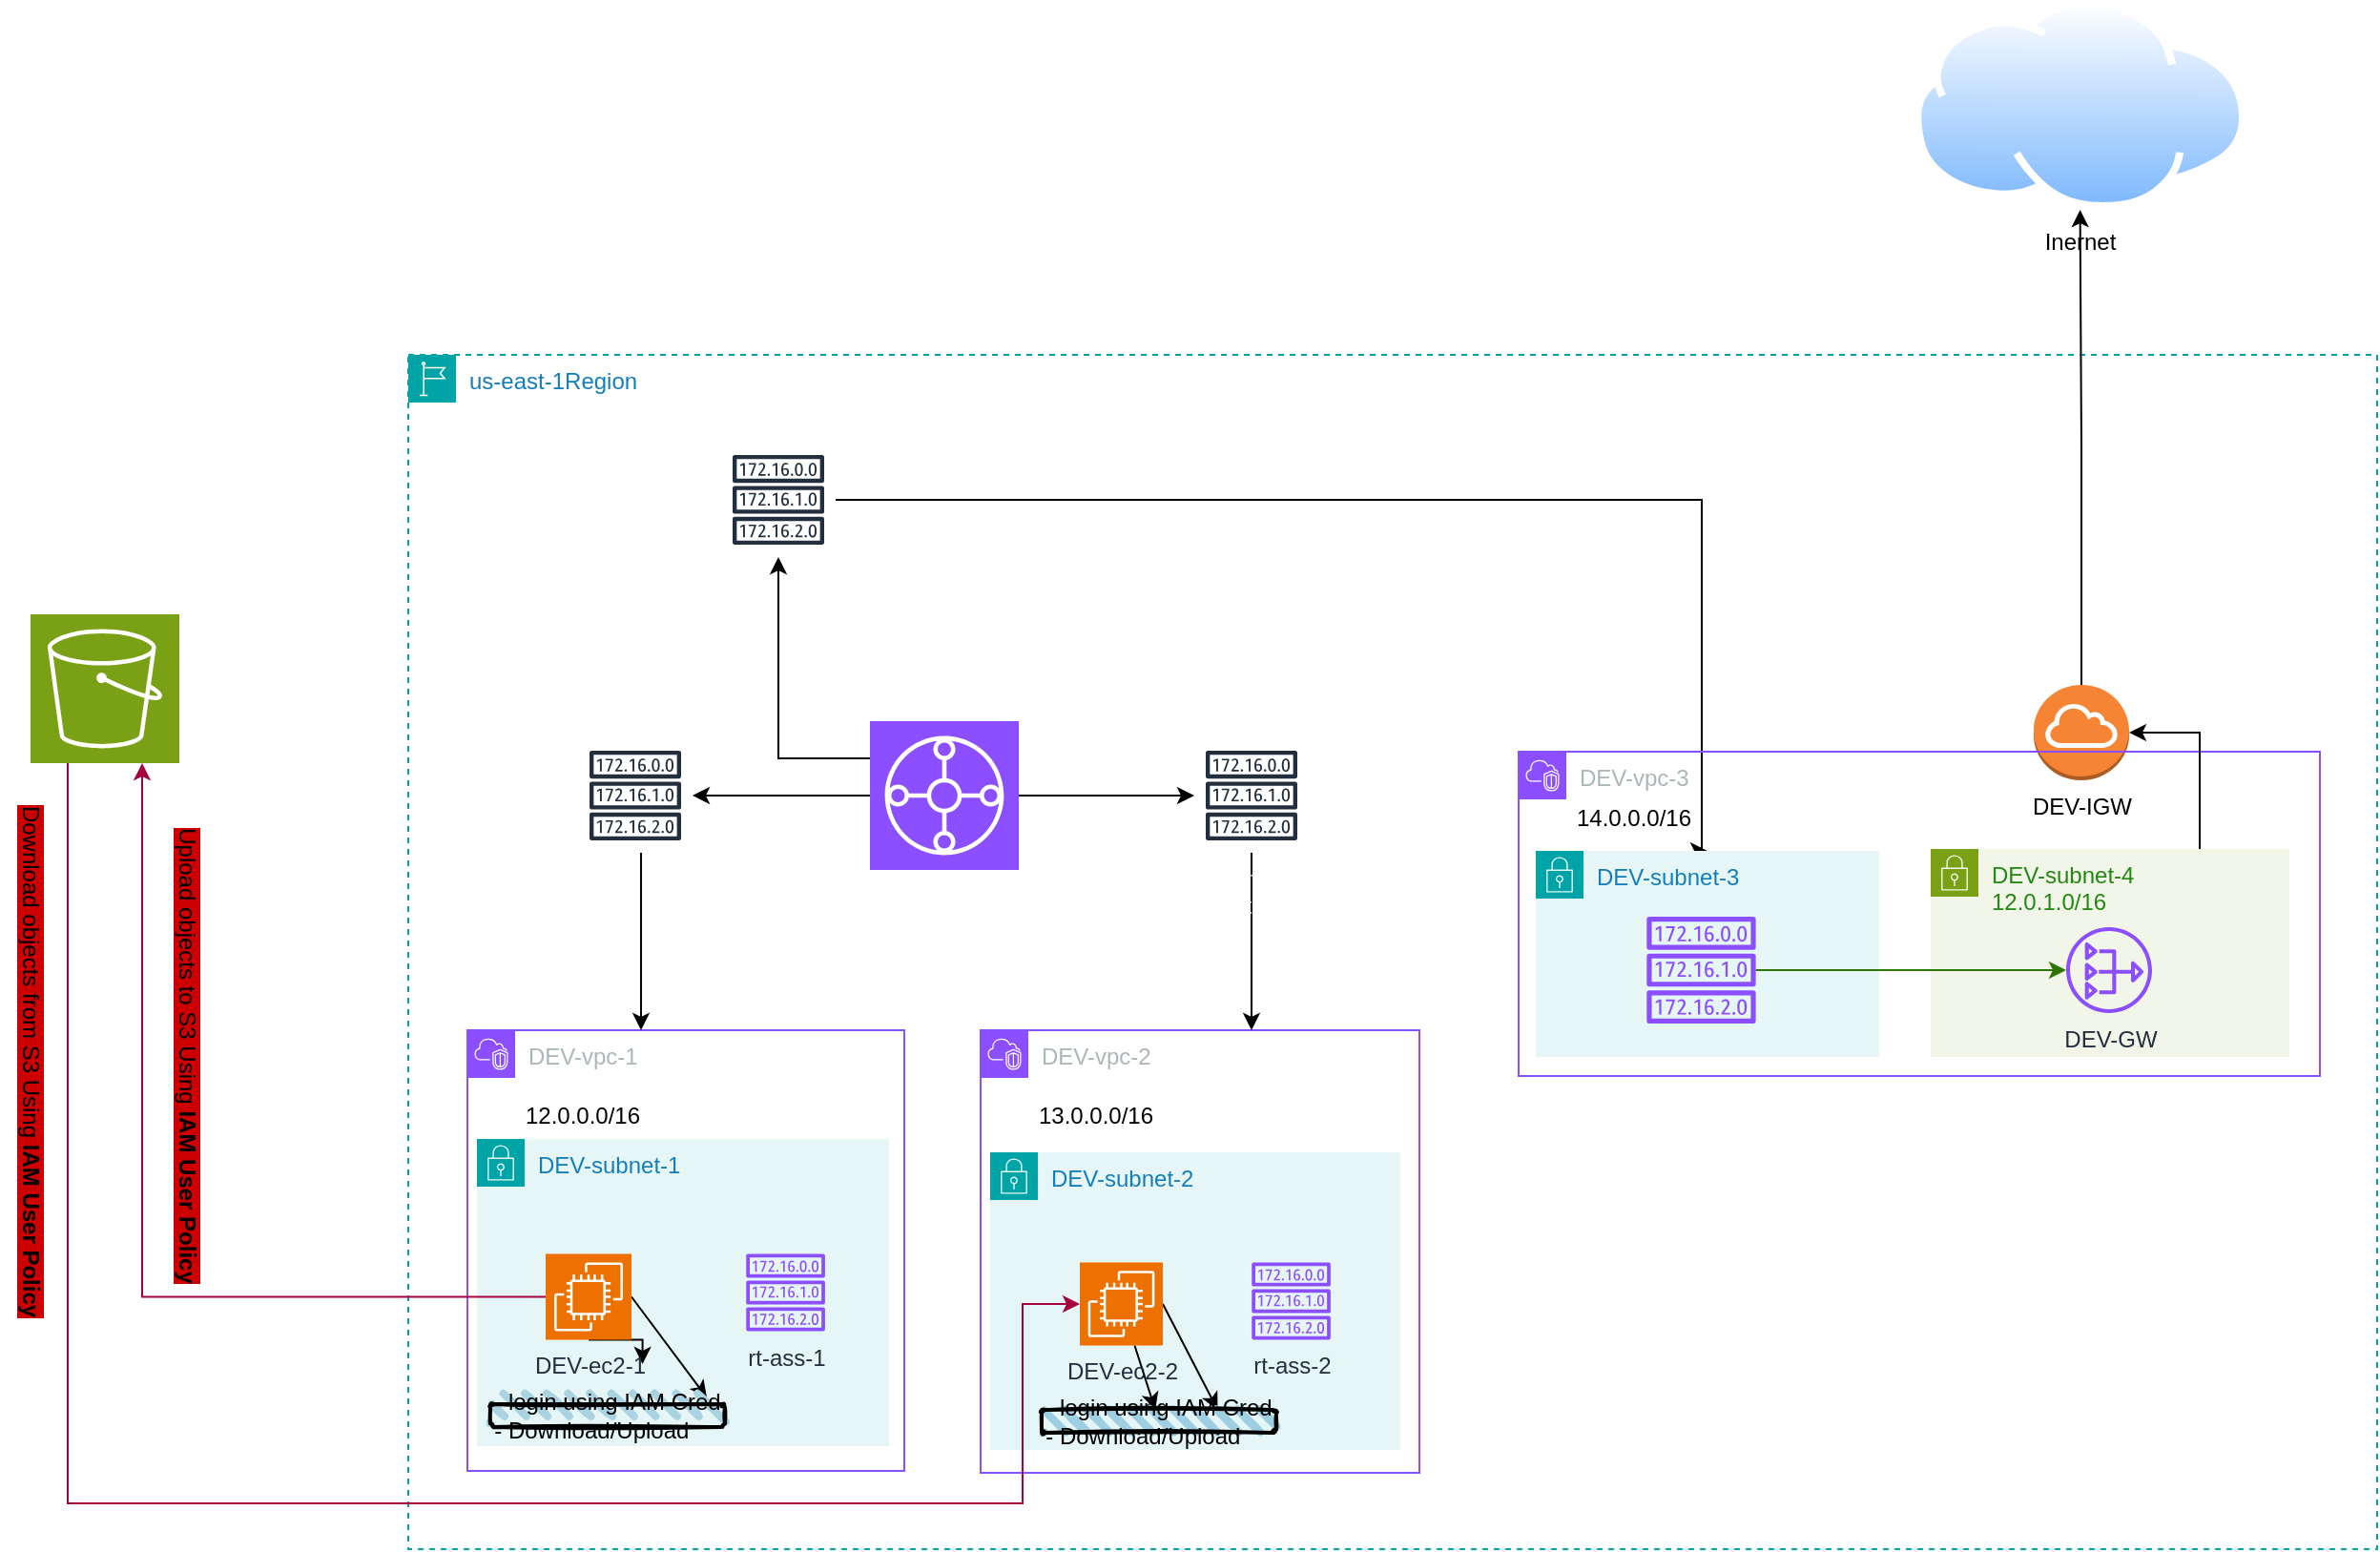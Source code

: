 <mxfile>
    <diagram name="Page-1" id="GXH7HksNQJkOH-qJe8ID">
        <mxGraphModel dx="1386" dy="779" grid="1" gridSize="10" guides="1" tooltips="1" connect="1" arrows="1" fold="1" page="1" pageScale="1" pageWidth="850" pageHeight="1100" math="0" shadow="0">
            <root>
                <mxCell id="0"/>
                <mxCell id="1" parent="0"/>
                <mxCell id="y1fXWGU0vIESQ1dCH3lC-1" value="us-east-1Region" style="points=[[0,0],[0.25,0],[0.5,0],[0.75,0],[1,0],[1,0.25],[1,0.5],[1,0.75],[1,1],[0.75,1],[0.5,1],[0.25,1],[0,1],[0,0.75],[0,0.5],[0,0.25]];outlineConnect=0;gradientColor=none;html=1;whiteSpace=wrap;fontSize=12;fontStyle=0;container=1;pointerEvents=0;collapsible=0;recursiveResize=0;shape=mxgraph.aws4.group;grIcon=mxgraph.aws4.group_region;strokeColor=#00A4A6;fillColor=none;verticalAlign=top;align=left;spacingLeft=30;fontColor=#147EBA;dashed=1;" parent="1" vertex="1">
                    <mxGeometry x="248" y="254" width="1032" height="626" as="geometry"/>
                </mxCell>
                <mxCell id="y1fXWGU0vIESQ1dCH3lC-14" value="DEV-vpc-2" style="points=[[0,0],[0.25,0],[0.5,0],[0.75,0],[1,0],[1,0.25],[1,0.5],[1,0.75],[1,1],[0.75,1],[0.5,1],[0.25,1],[0,1],[0,0.75],[0,0.5],[0,0.25]];outlineConnect=0;gradientColor=none;html=1;whiteSpace=wrap;fontSize=12;fontStyle=0;container=1;pointerEvents=0;collapsible=0;recursiveResize=0;shape=mxgraph.aws4.group;grIcon=mxgraph.aws4.group_vpc2;strokeColor=#8C4FFF;fillColor=none;verticalAlign=top;align=left;spacingLeft=30;fontColor=#AAB7B8;dashed=0;" parent="y1fXWGU0vIESQ1dCH3lC-1" vertex="1">
                    <mxGeometry x="300" y="354" width="230" height="232" as="geometry"/>
                </mxCell>
                <mxCell id="y1fXWGU0vIESQ1dCH3lC-45" value="13.0.0.0/16" style="text;html=1;align=center;verticalAlign=middle;resizable=0;points=[];autosize=1;strokeColor=none;fillColor=none;" parent="y1fXWGU0vIESQ1dCH3lC-14" vertex="1">
                    <mxGeometry x="20" y="30" width="80" height="30" as="geometry"/>
                </mxCell>
                <mxCell id="1Atnoubjokcd63XYgQ4R-5" value="DEV-subnet-2" style="points=[[0,0],[0.25,0],[0.5,0],[0.75,0],[1,0],[1,0.25],[1,0.5],[1,0.75],[1,1],[0.75,1],[0.5,1],[0.25,1],[0,1],[0,0.75],[0,0.5],[0,0.25]];outlineConnect=0;gradientColor=none;html=1;whiteSpace=wrap;fontSize=12;fontStyle=0;container=1;pointerEvents=0;collapsible=0;recursiveResize=0;shape=mxgraph.aws4.group;grIcon=mxgraph.aws4.group_security_group;grStroke=0;strokeColor=#00A4A6;fillColor=#E6F6F7;verticalAlign=top;align=left;spacingLeft=30;fontColor=#147EBA;dashed=0;" parent="y1fXWGU0vIESQ1dCH3lC-14" vertex="1">
                    <mxGeometry x="5" y="64" width="215" height="156" as="geometry"/>
                </mxCell>
                <mxCell id="24" style="edgeStyle=none;html=1;fontColor=#000000;" parent="1Atnoubjokcd63XYgQ4R-5" source="1Atnoubjokcd63XYgQ4R-33" target="23" edge="1">
                    <mxGeometry relative="1" as="geometry"/>
                </mxCell>
                <mxCell id="25" style="edgeStyle=none;html=1;entryX=0.75;entryY=0;entryDx=0;entryDy=0;fontColor=#000000;strokeColor=#000000;exitX=1;exitY=0.5;exitDx=0;exitDy=0;exitPerimeter=0;" parent="1Atnoubjokcd63XYgQ4R-5" source="1Atnoubjokcd63XYgQ4R-33" target="23" edge="1">
                    <mxGeometry relative="1" as="geometry"/>
                </mxCell>
                <mxCell id="1Atnoubjokcd63XYgQ4R-33" value="DEV-ec2-2" style="sketch=0;points=[[0,0,0],[0.25,0,0],[0.5,0,0],[0.75,0,0],[1,0,0],[0,1,0],[0.25,1,0],[0.5,1,0],[0.75,1,0],[1,1,0],[0,0.25,0],[0,0.5,0],[0,0.75,0],[1,0.25,0],[1,0.5,0],[1,0.75,0]];outlineConnect=0;fontColor=#232F3E;fillColor=#ED7100;strokeColor=#ffffff;dashed=0;verticalLabelPosition=bottom;verticalAlign=top;align=center;html=1;fontSize=12;fontStyle=0;aspect=fixed;shape=mxgraph.aws4.resourceIcon;resIcon=mxgraph.aws4.ec2;" parent="1Atnoubjokcd63XYgQ4R-5" vertex="1">
                    <mxGeometry x="47" y="57.75" width="43.5" height="43.5" as="geometry"/>
                </mxCell>
                <mxCell id="1Atnoubjokcd63XYgQ4R-35" value="rt-ass-2" style="sketch=0;outlineConnect=0;fontColor=#232F3E;gradientColor=none;fillColor=#8C4FFF;strokeColor=none;dashed=0;verticalLabelPosition=bottom;verticalAlign=top;align=center;html=1;fontSize=12;fontStyle=0;aspect=fixed;pointerEvents=1;shape=mxgraph.aws4.route_table;" parent="1Atnoubjokcd63XYgQ4R-5" vertex="1">
                    <mxGeometry x="137" y="57.75" width="41.57" height="40.5" as="geometry"/>
                </mxCell>
                <mxCell id="23" value="&lt;div style=&quot;text-align: left;&quot;&gt;&lt;span style=&quot;background-color: initial;&quot;&gt;- login using IAM &lt;/span&gt;&lt;span style=&quot;background-color: initial;&quot;&gt;Cred&lt;/span&gt;&lt;/div&gt;&lt;div style=&quot;text-align: left;&quot;&gt;&lt;span style=&quot;background-color: initial;&quot;&gt;- Download/Upload&lt;/span&gt;&lt;/div&gt;" style="rounded=1;whiteSpace=wrap;html=1;strokeWidth=2;fillWeight=4;hachureGap=8;hachureAngle=45;fillColor=#9ECEE2;sketch=1;fontColor=#000000;" parent="1Atnoubjokcd63XYgQ4R-5" vertex="1">
                    <mxGeometry x="27" y="135" width="123" height="12" as="geometry"/>
                </mxCell>
                <mxCell id="1Atnoubjokcd63XYgQ4R-15" style="edgeStyle=orthogonalEdgeStyle;rounded=0;orthogonalLoop=1;jettySize=auto;html=1;" parent="y1fXWGU0vIESQ1dCH3lC-1" source="DpCkxI8PSZB8Ehpu4HjT-7" target="y1fXWGU0vIESQ1dCH3lC-14" edge="1">
                    <mxGeometry relative="1" as="geometry">
                        <Array as="points">
                            <mxPoint x="442" y="303"/>
                            <mxPoint x="442" y="303"/>
                        </Array>
                    </mxGeometry>
                </mxCell>
                <mxCell id="y1fXWGU0vIESQ1dCH3lC-5" value="&lt;font color=&quot;#ffffff&quot;&gt;DEV-TGW&lt;/font&gt;" style="sketch=0;points=[[0,0,0],[0.25,0,0],[0.5,0,0],[0.75,0,0],[1,0,0],[0,1,0],[0.25,1,0],[0.5,1,0],[0.75,1,0],[1,1,0],[0,0.25,0],[0,0.5,0],[0,0.75,0],[1,0.25,0],[1,0.5,0],[1,0.75,0]];outlineConnect=0;fontColor=#232F3E;fillColor=#8C4FFF;strokeColor=#ffffff;dashed=0;verticalLabelPosition=bottom;verticalAlign=top;align=center;html=1;fontSize=12;fontStyle=0;aspect=fixed;shape=mxgraph.aws4.resourceIcon;resIcon=mxgraph.aws4.transit_gateway;" parent="y1fXWGU0vIESQ1dCH3lC-1" vertex="1">
                    <mxGeometry x="242" y="192" width="78" height="78" as="geometry"/>
                </mxCell>
                <mxCell id="y1fXWGU0vIESQ1dCH3lC-7" value="DEV-IGW" style="outlineConnect=0;dashed=0;verticalLabelPosition=bottom;verticalAlign=top;align=center;html=1;shape=mxgraph.aws3.internet_gateway;fillColor=#F58534;gradientColor=none;" parent="y1fXWGU0vIESQ1dCH3lC-1" vertex="1">
                    <mxGeometry x="852" y="173" width="50" height="50" as="geometry"/>
                </mxCell>
                <mxCell id="1Atnoubjokcd63XYgQ4R-7" value="DEV-vpc-1" style="points=[[0,0],[0.25,0],[0.5,0],[0.75,0],[1,0],[1,0.25],[1,0.5],[1,0.75],[1,1],[0.75,1],[0.5,1],[0.25,1],[0,1],[0,0.75],[0,0.5],[0,0.25]];outlineConnect=0;gradientColor=none;html=1;whiteSpace=wrap;fontSize=12;fontStyle=0;container=1;pointerEvents=0;collapsible=0;recursiveResize=0;shape=mxgraph.aws4.group;grIcon=mxgraph.aws4.group_vpc2;strokeColor=#8C4FFF;fillColor=none;verticalAlign=top;align=left;spacingLeft=30;fontColor=#AAB7B8;dashed=0;" parent="y1fXWGU0vIESQ1dCH3lC-1" vertex="1">
                    <mxGeometry x="31" y="354" width="229" height="231" as="geometry"/>
                </mxCell>
                <mxCell id="1Atnoubjokcd63XYgQ4R-8" value="12.0.0.0/16" style="text;html=1;align=center;verticalAlign=middle;resizable=0;points=[];autosize=1;strokeColor=none;fillColor=none;" parent="1Atnoubjokcd63XYgQ4R-7" vertex="1">
                    <mxGeometry x="20" y="30" width="80" height="30" as="geometry"/>
                </mxCell>
                <mxCell id="DpCkxI8PSZB8Ehpu4HjT-10" value="&lt;font color=&quot;#ffffff&quot;&gt;Attachment&amp;nbsp; &amp;amp;&lt;br style=&quot;&quot;&gt;&amp;nbsp;Attachment Route table&lt;/font&gt;" style="sketch=0;outlineConnect=0;fontColor=#232F3E;gradientColor=none;strokeColor=#232F3E;fillColor=#ffffff;dashed=0;verticalLabelPosition=bottom;verticalAlign=top;align=center;html=1;fontSize=12;fontStyle=0;aspect=fixed;shape=mxgraph.aws4.resourceIcon;resIcon=mxgraph.aws4.route_table;" parent="y1fXWGU0vIESQ1dCH3lC-1" vertex="1">
                    <mxGeometry x="89" y="201" width="60" height="60" as="geometry"/>
                </mxCell>
                <mxCell id="1Atnoubjokcd63XYgQ4R-23" value="" style="edgeStyle=orthogonalEdgeStyle;rounded=0;orthogonalLoop=1;jettySize=auto;html=1;entryX=1;entryY=0.5;entryDx=0;entryDy=0;" parent="y1fXWGU0vIESQ1dCH3lC-1" source="y1fXWGU0vIESQ1dCH3lC-5" target="DpCkxI8PSZB8Ehpu4HjT-10" edge="1">
                    <mxGeometry relative="1" as="geometry">
                        <mxPoint x="376" y="231" as="sourcePoint"/>
                        <mxPoint x="236" y="524" as="targetPoint"/>
                    </mxGeometry>
                </mxCell>
                <mxCell id="1Atnoubjokcd63XYgQ4R-16" style="edgeStyle=orthogonalEdgeStyle;rounded=0;orthogonalLoop=1;jettySize=auto;html=1;" parent="y1fXWGU0vIESQ1dCH3lC-1" source="DpCkxI8PSZB8Ehpu4HjT-10" edge="1">
                    <mxGeometry relative="1" as="geometry">
                        <mxPoint x="122" y="354" as="targetPoint"/>
                        <Array as="points">
                            <mxPoint x="122" y="354"/>
                        </Array>
                    </mxGeometry>
                </mxCell>
                <mxCell id="1Atnoubjokcd63XYgQ4R-24" value="" style="edgeStyle=orthogonalEdgeStyle;rounded=0;orthogonalLoop=1;jettySize=auto;html=1;" parent="y1fXWGU0vIESQ1dCH3lC-1" source="y1fXWGU0vIESQ1dCH3lC-5" target="DpCkxI8PSZB8Ehpu4HjT-7" edge="1">
                    <mxGeometry relative="1" as="geometry">
                        <mxPoint x="464" y="501" as="sourcePoint"/>
                        <mxPoint x="695" y="669" as="targetPoint"/>
                    </mxGeometry>
                </mxCell>
                <mxCell id="DpCkxI8PSZB8Ehpu4HjT-7" value="&lt;font color=&quot;#ffffff&quot;&gt;Attachment&amp;nbsp; &amp;amp;&lt;br style=&quot;&quot;&gt;&amp;nbsp;Attachment Route table&lt;/font&gt;" style="sketch=0;outlineConnect=0;fontColor=#232F3E;gradientColor=none;strokeColor=#232F3E;fillColor=#ffffff;dashed=0;verticalLabelPosition=bottom;verticalAlign=top;align=center;html=1;fontSize=12;fontStyle=0;aspect=fixed;shape=mxgraph.aws4.resourceIcon;resIcon=mxgraph.aws4.route_table;" parent="y1fXWGU0vIESQ1dCH3lC-1" vertex="1">
                    <mxGeometry x="412" y="201" width="60" height="60" as="geometry"/>
                </mxCell>
                <mxCell id="yWzuZJ4NIgI-iqTGhFL4-26" style="edgeStyle=orthogonalEdgeStyle;rounded=0;orthogonalLoop=1;jettySize=auto;html=1;entryX=0.5;entryY=0;entryDx=0;entryDy=0;" parent="y1fXWGU0vIESQ1dCH3lC-1" source="1Atnoubjokcd63XYgQ4R-25" target="1Atnoubjokcd63XYgQ4R-9" edge="1">
                    <mxGeometry relative="1" as="geometry">
                        <Array as="points">
                            <mxPoint x="678" y="76"/>
                            <mxPoint x="678" y="260"/>
                        </Array>
                    </mxGeometry>
                </mxCell>
                <mxCell id="1Atnoubjokcd63XYgQ4R-25" value="&lt;font color=&quot;#ffffff&quot;&gt;Attachment&amp;nbsp; &amp;amp;&lt;br&gt;&amp;nbsp;Attachment Route table&lt;/font&gt;" style="sketch=0;outlineConnect=0;fontColor=#232F3E;gradientColor=none;strokeColor=#232F3E;fillColor=#ffffff;dashed=0;verticalLabelPosition=bottom;verticalAlign=top;align=center;html=1;fontSize=12;fontStyle=0;aspect=fixed;shape=mxgraph.aws4.resourceIcon;resIcon=mxgraph.aws4.route_table;" parent="y1fXWGU0vIESQ1dCH3lC-1" vertex="1">
                    <mxGeometry x="164" y="46" width="60" height="60" as="geometry"/>
                </mxCell>
                <mxCell id="1Atnoubjokcd63XYgQ4R-26" value="" style="edgeStyle=orthogonalEdgeStyle;rounded=0;orthogonalLoop=1;jettySize=auto;html=1;exitX=0;exitY=0.25;exitDx=0;exitDy=0;exitPerimeter=0;entryX=0.5;entryY=1;entryDx=0;entryDy=0;" parent="y1fXWGU0vIESQ1dCH3lC-1" source="y1fXWGU0vIESQ1dCH3lC-5" target="1Atnoubjokcd63XYgQ4R-25" edge="1">
                    <mxGeometry relative="1" as="geometry">
                        <mxPoint x="396" y="147" as="sourcePoint"/>
                        <mxPoint x="130" y="-4" as="targetPoint"/>
                    </mxGeometry>
                </mxCell>
                <mxCell id="y1fXWGU0vIESQ1dCH3lC-2" value="DEV-vpc-3" style="points=[[0,0],[0.25,0],[0.5,0],[0.75,0],[1,0],[1,0.25],[1,0.5],[1,0.75],[1,1],[0.75,1],[0.5,1],[0.25,1],[0,1],[0,0.75],[0,0.5],[0,0.25]];outlineConnect=0;gradientColor=none;html=1;whiteSpace=wrap;fontSize=12;fontStyle=0;container=1;pointerEvents=0;collapsible=0;recursiveResize=0;shape=mxgraph.aws4.group;grIcon=mxgraph.aws4.group_vpc2;strokeColor=#8C4FFF;fillColor=none;verticalAlign=top;align=left;spacingLeft=30;fontColor=#AAB7B8;dashed=0;" parent="y1fXWGU0vIESQ1dCH3lC-1" vertex="1">
                    <mxGeometry x="582" y="208" width="420" height="170" as="geometry"/>
                </mxCell>
                <mxCell id="y1fXWGU0vIESQ1dCH3lC-6" value="DEV-subnet-4&lt;br&gt;12.0.1.0/16" style="points=[[0,0],[0.25,0],[0.5,0],[0.75,0],[1,0],[1,0.25],[1,0.5],[1,0.75],[1,1],[0.75,1],[0.5,1],[0.25,1],[0,1],[0,0.75],[0,0.5],[0,0.25]];outlineConnect=0;gradientColor=none;html=1;whiteSpace=wrap;fontSize=12;fontStyle=0;container=1;pointerEvents=0;collapsible=0;recursiveResize=0;shape=mxgraph.aws4.group;grIcon=mxgraph.aws4.group_security_group;grStroke=0;strokeColor=#7AA116;fillColor=#F2F6E8;verticalAlign=top;align=left;spacingLeft=30;fontColor=#248814;dashed=0;" parent="y1fXWGU0vIESQ1dCH3lC-2" vertex="1">
                    <mxGeometry x="216" y="51" width="188" height="109" as="geometry"/>
                </mxCell>
                <mxCell id="y1fXWGU0vIESQ1dCH3lC-43" value="14.0.0.0/16" style="text;html=1;align=center;verticalAlign=middle;resizable=0;points=[];autosize=1;strokeColor=none;fillColor=none;" parent="y1fXWGU0vIESQ1dCH3lC-2" vertex="1">
                    <mxGeometry x="20" y="20" width="80" height="30" as="geometry"/>
                </mxCell>
                <mxCell id="1Atnoubjokcd63XYgQ4R-9" value="DEV-subnet-3" style="points=[[0,0],[0.25,0],[0.5,0],[0.75,0],[1,0],[1,0.25],[1,0.5],[1,0.75],[1,1],[0.75,1],[0.5,1],[0.25,1],[0,1],[0,0.75],[0,0.5],[0,0.25]];outlineConnect=0;gradientColor=none;html=1;whiteSpace=wrap;fontSize=12;fontStyle=0;container=1;pointerEvents=0;collapsible=0;recursiveResize=0;shape=mxgraph.aws4.group;grIcon=mxgraph.aws4.group_security_group;grStroke=0;strokeColor=#00A4A6;fillColor=#E6F6F7;verticalAlign=top;align=left;spacingLeft=30;fontColor=#147EBA;dashed=0;" parent="y1fXWGU0vIESQ1dCH3lC-1" vertex="1">
                    <mxGeometry x="591" y="260" width="180" height="108" as="geometry"/>
                </mxCell>
                <mxCell id="1Atnoubjokcd63XYgQ4R-19" value="DEV-GW" style="sketch=0;outlineConnect=0;fontColor=#232F3E;gradientColor=none;fillColor=#8C4FFF;strokeColor=none;dashed=0;verticalLabelPosition=bottom;verticalAlign=top;align=center;html=1;fontSize=12;fontStyle=0;aspect=fixed;pointerEvents=1;shape=mxgraph.aws4.nat_gateway;" parent="1Atnoubjokcd63XYgQ4R-9" vertex="1">
                    <mxGeometry x="278" y="40" width="45" height="45" as="geometry"/>
                </mxCell>
                <mxCell id="1Atnoubjokcd63XYgQ4R-37" style="edgeStyle=orthogonalEdgeStyle;rounded=0;orthogonalLoop=1;jettySize=auto;html=1;fillColor=#60a917;strokeColor=#2D7600;" parent="1Atnoubjokcd63XYgQ4R-9" source="1Atnoubjokcd63XYgQ4R-36" target="1Atnoubjokcd63XYgQ4R-19" edge="1">
                    <mxGeometry relative="1" as="geometry"/>
                </mxCell>
                <mxCell id="1Atnoubjokcd63XYgQ4R-36" value="" style="sketch=0;outlineConnect=0;fontColor=#232F3E;gradientColor=none;fillColor=#8C4FFF;strokeColor=none;dashed=0;verticalLabelPosition=bottom;verticalAlign=top;align=center;html=1;fontSize=12;fontStyle=0;aspect=fixed;pointerEvents=1;shape=mxgraph.aws4.route_table;" parent="1Atnoubjokcd63XYgQ4R-9" vertex="1">
                    <mxGeometry x="58" y="34.5" width="57.47" height="56" as="geometry"/>
                </mxCell>
                <mxCell id="1Atnoubjokcd63XYgQ4R-28" style="edgeStyle=orthogonalEdgeStyle;rounded=0;orthogonalLoop=1;jettySize=auto;html=1;exitX=0.75;exitY=0;exitDx=0;exitDy=0;entryX=1;entryY=0.5;entryDx=0;entryDy=0;entryPerimeter=0;" parent="y1fXWGU0vIESQ1dCH3lC-1" source="y1fXWGU0vIESQ1dCH3lC-6" target="y1fXWGU0vIESQ1dCH3lC-7" edge="1">
                    <mxGeometry relative="1" as="geometry"/>
                </mxCell>
                <mxCell id="1Atnoubjokcd63XYgQ4R-10" value="DEV-subnet-1" style="points=[[0,0],[0.25,0],[0.5,0],[0.75,0],[1,0],[1,0.25],[1,0.5],[1,0.75],[1,1],[0.75,1],[0.5,1],[0.25,1],[0,1],[0,0.75],[0,0.5],[0,0.25]];outlineConnect=0;gradientColor=none;html=1;whiteSpace=wrap;fontSize=12;fontStyle=0;container=1;pointerEvents=0;collapsible=0;recursiveResize=0;shape=mxgraph.aws4.group;grIcon=mxgraph.aws4.group_security_group;grStroke=0;strokeColor=#00A4A6;fillColor=#E6F6F7;verticalAlign=top;align=left;spacingLeft=30;fontColor=#147EBA;dashed=0;" parent="y1fXWGU0vIESQ1dCH3lC-1" vertex="1">
                    <mxGeometry x="36" y="411" width="216" height="161" as="geometry"/>
                </mxCell>
                <mxCell id="Hm9UBOt6Jf6O24XjjkCj-6" style="edgeStyle=orthogonalEdgeStyle;rounded=0;orthogonalLoop=1;jettySize=auto;html=1;exitX=0.5;exitY=1;exitDx=0;exitDy=0;exitPerimeter=0;" parent="1Atnoubjokcd63XYgQ4R-10" source="1Atnoubjokcd63XYgQ4R-13" edge="1">
                    <mxGeometry relative="1" as="geometry">
                        <mxPoint x="86.778" y="118" as="targetPoint"/>
                    </mxGeometry>
                </mxCell>
                <mxCell id="26" style="edgeStyle=none;html=1;exitX=1;exitY=0.5;exitDx=0;exitDy=0;exitPerimeter=0;entryX=0.923;entryY=-0.276;entryDx=0;entryDy=0;entryPerimeter=0;strokeColor=#000000;fontColor=#000000;" parent="1Atnoubjokcd63XYgQ4R-10" source="1Atnoubjokcd63XYgQ4R-13" target="22" edge="1">
                    <mxGeometry relative="1" as="geometry"/>
                </mxCell>
                <mxCell id="1Atnoubjokcd63XYgQ4R-13" value="DEV-ec2-1" style="sketch=0;points=[[0,0,0],[0.25,0,0],[0.5,0,0],[0.75,0,0],[1,0,0],[0,1,0],[0.25,1,0],[0.5,1,0],[0.75,1,0],[1,1,0],[0,0.25,0],[0,0.5,0],[0,0.75,0],[1,0.25,0],[1,0.5,0],[1,0.75,0]];outlineConnect=0;fontColor=#232F3E;fillColor=#ED7100;strokeColor=#ffffff;dashed=0;verticalLabelPosition=bottom;verticalAlign=top;align=center;html=1;fontSize=12;fontStyle=0;aspect=fixed;shape=mxgraph.aws4.resourceIcon;resIcon=mxgraph.aws4.ec2;" parent="1Atnoubjokcd63XYgQ4R-10" vertex="1">
                    <mxGeometry x="36" y="60.25" width="45" height="45" as="geometry"/>
                </mxCell>
                <mxCell id="1Atnoubjokcd63XYgQ4R-34" value="rt-ass-1" style="sketch=0;outlineConnect=0;fontColor=#232F3E;gradientColor=none;fillColor=#8C4FFF;strokeColor=none;dashed=0;verticalLabelPosition=bottom;verticalAlign=top;align=center;html=1;fontSize=12;fontStyle=0;aspect=fixed;pointerEvents=1;shape=mxgraph.aws4.route_table;" parent="1Atnoubjokcd63XYgQ4R-10" vertex="1">
                    <mxGeometry x="141" y="60.25" width="41.57" height="40.5" as="geometry"/>
                </mxCell>
                <mxCell id="22" value="&lt;div style=&quot;text-align: left;&quot;&gt;&lt;span style=&quot;background-color: initial;&quot;&gt;- login using IAM &lt;/span&gt;&lt;span style=&quot;background-color: initial;&quot;&gt;Cred&lt;/span&gt;&lt;/div&gt;&lt;div style=&quot;text-align: left;&quot;&gt;&lt;span style=&quot;background-color: initial;&quot;&gt;- Download/Upload&lt;/span&gt;&lt;/div&gt;" style="rounded=1;whiteSpace=wrap;html=1;strokeWidth=2;fillWeight=4;hachureGap=8;hachureAngle=45;fillColor=#AAD3E2;sketch=1;fontColor=#000000;" parent="1Atnoubjokcd63XYgQ4R-10" vertex="1">
                    <mxGeometry x="7" y="139" width="123" height="12" as="geometry"/>
                </mxCell>
                <mxCell id="gloggoRFzB8EptUoT0bn-1" value="&lt;font color=&quot;#ffffff&quot;&gt;eraki-s3-dev&lt;/font&gt;" style="sketch=0;points=[[0,0,0],[0.25,0,0],[0.5,0,0],[0.75,0,0],[1,0,0],[0,1,0],[0.25,1,0],[0.5,1,0],[0.75,1,0],[1,1,0],[0,0.25,0],[0,0.5,0],[0,0.75,0],[1,0.25,0],[1,0.5,0],[1,0.75,0]];outlineConnect=0;fontColor=#232F3E;fillColor=#7AA116;strokeColor=#ffffff;dashed=0;verticalLabelPosition=bottom;verticalAlign=top;align=center;html=1;fontSize=12;fontStyle=0;aspect=fixed;shape=mxgraph.aws4.resourceIcon;resIcon=mxgraph.aws4.s3;" parent="y1fXWGU0vIESQ1dCH3lC-1" vertex="1">
                    <mxGeometry x="-198" y="136" width="78" height="78" as="geometry"/>
                </mxCell>
                <mxCell id="gloggoRFzB8EptUoT0bn-2" style="edgeStyle=orthogonalEdgeStyle;rounded=0;orthogonalLoop=1;jettySize=auto;html=1;exitX=0;exitY=0.5;exitDx=0;exitDy=0;exitPerimeter=0;entryX=0.75;entryY=1;entryDx=0;entryDy=0;entryPerimeter=0;fillColor=#d80073;strokeColor=#A50040;" parent="y1fXWGU0vIESQ1dCH3lC-1" source="1Atnoubjokcd63XYgQ4R-13" target="gloggoRFzB8EptUoT0bn-1" edge="1">
                    <mxGeometry relative="1" as="geometry"/>
                </mxCell>
                <mxCell id="gloggoRFzB8EptUoT0bn-4" style="edgeStyle=orthogonalEdgeStyle;rounded=0;orthogonalLoop=1;jettySize=auto;html=1;exitX=0.25;exitY=1;exitDx=0;exitDy=0;exitPerimeter=0;fillColor=#d80073;strokeColor=#A50040;" parent="y1fXWGU0vIESQ1dCH3lC-1" source="gloggoRFzB8EptUoT0bn-1" target="1Atnoubjokcd63XYgQ4R-33" edge="1">
                    <mxGeometry relative="1" as="geometry">
                        <Array as="points">
                            <mxPoint x="-178" y="602"/>
                            <mxPoint x="322" y="602"/>
                        </Array>
                    </mxGeometry>
                </mxCell>
                <mxCell id="gloggoRFzB8EptUoT0bn-5" value="&lt;span style=&quot;background-color: rgb(204, 0, 0);&quot;&gt;Upload objects to S3 Using &lt;b&gt;IAM User Policy&lt;/b&gt;&lt;/span&gt;" style="text;html=1;align=center;verticalAlign=middle;resizable=0;points=[];autosize=1;strokeColor=none;fillColor=none;rotation=90;" parent="y1fXWGU0vIESQ1dCH3lC-1" vertex="1">
                    <mxGeometry x="-246" y="352" width="260" height="30" as="geometry"/>
                </mxCell>
                <mxCell id="gloggoRFzB8EptUoT0bn-6" value="&lt;span style=&quot;background-color: rgb(204, 0, 0);&quot;&gt;Download objects from S3 Using &lt;b style=&quot;&quot;&gt;IAM User Policy&lt;/b&gt;&lt;/span&gt;" style="text;html=1;align=center;verticalAlign=middle;resizable=0;points=[];autosize=1;strokeColor=none;fillColor=none;rotation=90;" parent="y1fXWGU0vIESQ1dCH3lC-1" vertex="1">
                    <mxGeometry x="-343" y="355" width="290" height="30" as="geometry"/>
                </mxCell>
                <mxCell id="DpCkxI8PSZB8Ehpu4HjT-3" value="Inernet" style="image;aspect=fixed;perimeter=ellipsePerimeter;html=1;align=center;shadow=0;dashed=0;spacingTop=3;image=img/lib/active_directory/internet_cloud.svg;" parent="1" vertex="1">
                    <mxGeometry x="1037" y="68" width="174.6" height="110" as="geometry"/>
                </mxCell>
                <mxCell id="1Atnoubjokcd63XYgQ4R-29" style="edgeStyle=orthogonalEdgeStyle;rounded=0;orthogonalLoop=1;jettySize=auto;html=1;entryX=0.5;entryY=1;entryDx=0;entryDy=0;" parent="1" source="y1fXWGU0vIESQ1dCH3lC-7" target="DpCkxI8PSZB8Ehpu4HjT-3" edge="1">
                    <mxGeometry relative="1" as="geometry"/>
                </mxCell>
            </root>
        </mxGraphModel>
    </diagram>
</mxfile>